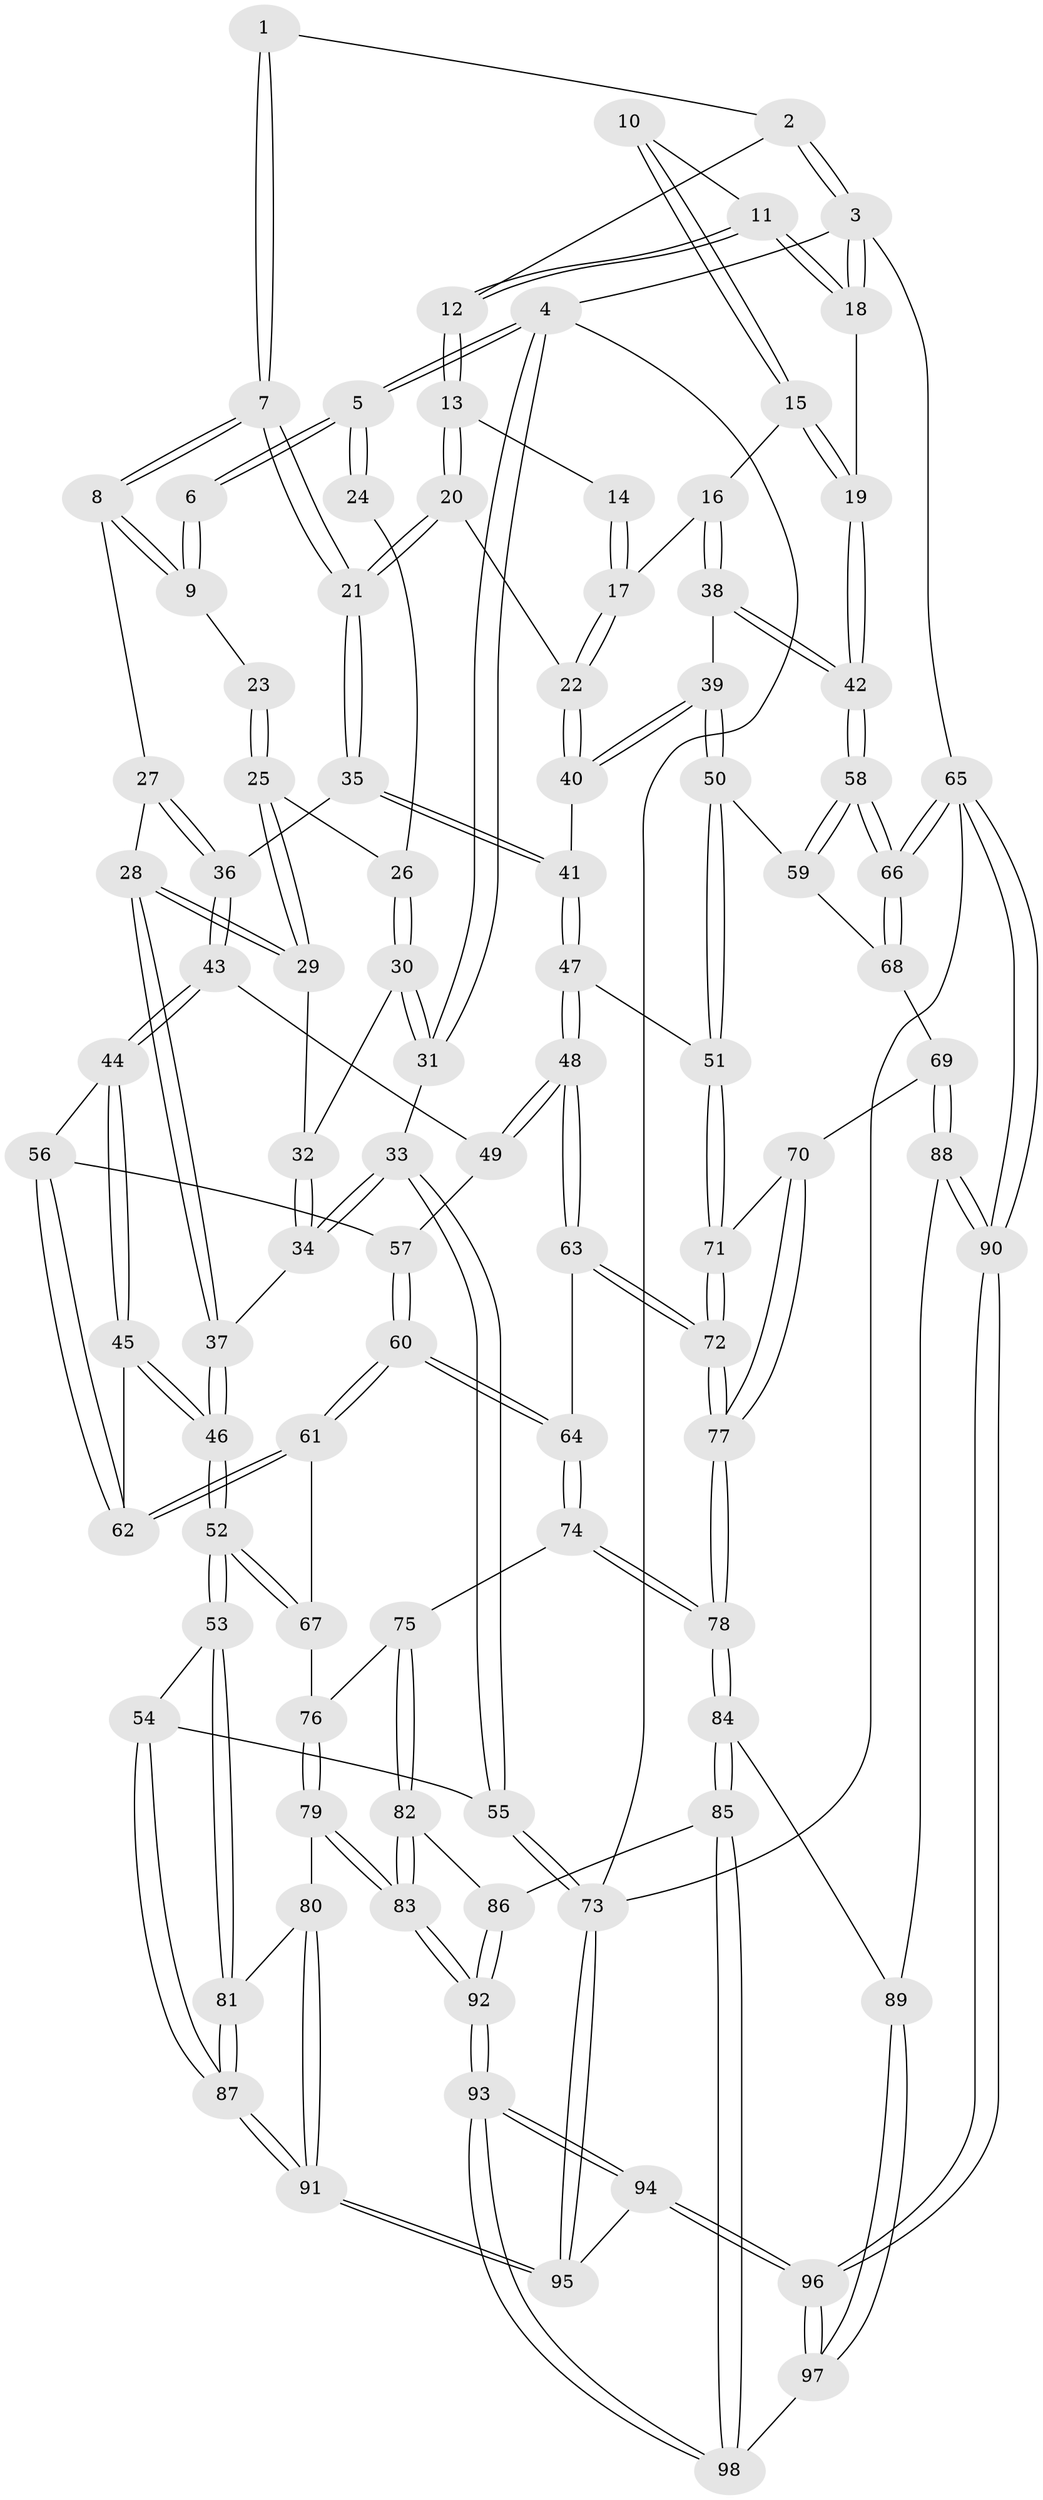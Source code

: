 // coarse degree distribution, {3: 0.12727272727272726, 4: 0.4727272727272727, 7: 0.01818181818181818, 6: 0.09090909090909091, 5: 0.2909090909090909}
// Generated by graph-tools (version 1.1) at 2025/52/02/27/25 19:52:37]
// undirected, 98 vertices, 242 edges
graph export_dot {
graph [start="1"]
  node [color=gray90,style=filled];
  1 [pos="+0.5070208372496655+0"];
  2 [pos="+0.6240345018022991+0"];
  3 [pos="+1+0"];
  4 [pos="+0+0"];
  5 [pos="+0+0"];
  6 [pos="+0.42546532373050877+0"];
  7 [pos="+0.5127876917314657+0.2673588056912793"];
  8 [pos="+0.35744511039889615+0.12057325160580616"];
  9 [pos="+0.33882862104153955+0.03049653435980094"];
  10 [pos="+0.9106492071639107+0.09955079424277395"];
  11 [pos="+0.9163716324900357+0.027703453500222377"];
  12 [pos="+0.6404437111303172+0"];
  13 [pos="+0.6552985754926809+0"];
  14 [pos="+0.8371163752575276+0.08285667875126766"];
  15 [pos="+1+0.2020020595058247"];
  16 [pos="+0.9048684329156635+0.24788260618756905"];
  17 [pos="+0.8188383597369453+0.2596309373471331"];
  18 [pos="+1+0"];
  19 [pos="+1+0.20958212307606033"];
  20 [pos="+0.6712506411427281+0.18737572859632629"];
  21 [pos="+0.5412690466455492+0.32007163107909015"];
  22 [pos="+0.8142776170403534+0.26197725785603254"];
  23 [pos="+0.2767291862024593+0.06965144257665298"];
  24 [pos="+0.08260262078616686+0.0735511027920081"];
  25 [pos="+0.20855425157805588+0.16188109834428147"];
  26 [pos="+0.08946896931407113+0.16331481084333177"];
  27 [pos="+0.32056562421954266+0.2692665589236827"];
  28 [pos="+0.24000827063906996+0.329598334735211"];
  29 [pos="+0.21137063649794727+0.2747499899137755"];
  30 [pos="+0.07925493926495411+0.18204726327212126"];
  31 [pos="+0+0.07972994939631822"];
  32 [pos="+0.07886578758705434+0.21293469832497688"];
  33 [pos="+0+0.3985811474383419"];
  34 [pos="+0.008782627193400026+0.3254011252527184"];
  35 [pos="+0.5389479428336625+0.3294826281316139"];
  36 [pos="+0.5323992603653824+0.3340890008399448"];
  37 [pos="+0.2288553667736059+0.37166844612824723"];
  38 [pos="+0.9099640027925269+0.41798952786796545"];
  39 [pos="+0.8401448622364478+0.4406267231114866"];
  40 [pos="+0.8090052346548929+0.28789150616905823"];
  41 [pos="+0.6458556512205677+0.4028737732850385"];
  42 [pos="+1+0.3726825333472535"];
  43 [pos="+0.5074977645941555+0.3696541858304611"];
  44 [pos="+0.28176787742312076+0.44912148000548857"];
  45 [pos="+0.25075502557382295+0.4541171103497488"];
  46 [pos="+0.2506411292253157+0.45410036441697527"];
  47 [pos="+0.6836610644488998+0.46150549859859324"];
  48 [pos="+0.5982805760254833+0.5803503316326276"];
  49 [pos="+0.5030680807779631+0.42741365571501094"];
  50 [pos="+0.8117688569278527+0.4929988147216003"];
  51 [pos="+0.7971702615532613+0.49923166458698487"];
  52 [pos="+0.16939054781138807+0.5624616671684578"];
  53 [pos="+0.12808260813246217+0.6006654129751504"];
  54 [pos="+0.09688751095481563+0.6096668120769313"];
  55 [pos="+0+0.5807478149340125"];
  56 [pos="+0.4506906656367202+0.5178132634886935"];
  57 [pos="+0.4639542074920948+0.5174308570776055"];
  58 [pos="+1+0.5721172808050127"];
  59 [pos="+0.8954150182767359+0.547231451350184"];
  60 [pos="+0.49497657638322545+0.610312309453939"];
  61 [pos="+0.3841309695729054+0.5983439248768624"];
  62 [pos="+0.36999742552687553+0.5635668960834639"];
  63 [pos="+0.5960065195437597+0.5888805418763873"];
  64 [pos="+0.5001983522616886+0.6153592109666232"];
  65 [pos="+1+1"];
  66 [pos="+1+0.6864744625330235"];
  67 [pos="+0.35946897306026165+0.6385237415325992"];
  68 [pos="+0.883924065849717+0.7077963909538423"];
  69 [pos="+0.8738523958149552+0.7127335590821545"];
  70 [pos="+0.7910491721521921+0.6467303349254289"];
  71 [pos="+0.7753743106402167+0.576301220240991"];
  72 [pos="+0.6383388765628134+0.6346850886562982"];
  73 [pos="+0+1"];
  74 [pos="+0.4811315071463731+0.6966289223771791"];
  75 [pos="+0.47132630781974094+0.7086999122420792"];
  76 [pos="+0.36169249858362035+0.6683344187788776"];
  77 [pos="+0.6637119635785576+0.7407157242206522"];
  78 [pos="+0.6627670930341606+0.7464910474732724"];
  79 [pos="+0.29842111989430303+0.735947652020129"];
  80 [pos="+0.27923944691899777+0.7338996722844707"];
  81 [pos="+0.2644521647092618+0.7239218984983422"];
  82 [pos="+0.4713147604683087+0.7087526722358105"];
  83 [pos="+0.3946731335144238+0.8211397760572686"];
  84 [pos="+0.6689804522154567+0.7806818066178889"];
  85 [pos="+0.6326015387486651+0.8311173386512506"];
  86 [pos="+0.5304240565035772+0.7875728800392789"];
  87 [pos="+0.13152376070534474+0.8604743127737602"];
  88 [pos="+0.834767220950027+0.7981026473633874"];
  89 [pos="+0.7681490917926461+0.804583187239501"];
  90 [pos="+1+1"];
  91 [pos="+0.1375802166846064+1"];
  92 [pos="+0.4049344394131341+0.8998135203257539"];
  93 [pos="+0.4038193826008155+1"];
  94 [pos="+0.3993257443569153+1"];
  95 [pos="+0.1261777848003698+1"];
  96 [pos="+1+1"];
  97 [pos="+0.7562712648970112+0.9503650833627891"];
  98 [pos="+0.6108364694161224+0.9023188229387442"];
  1 -- 2;
  1 -- 7;
  1 -- 7;
  2 -- 3;
  2 -- 3;
  2 -- 12;
  3 -- 4;
  3 -- 18;
  3 -- 18;
  3 -- 65;
  4 -- 5;
  4 -- 5;
  4 -- 31;
  4 -- 31;
  4 -- 73;
  5 -- 6;
  5 -- 6;
  5 -- 24;
  5 -- 24;
  6 -- 9;
  6 -- 9;
  7 -- 8;
  7 -- 8;
  7 -- 21;
  7 -- 21;
  8 -- 9;
  8 -- 9;
  8 -- 27;
  9 -- 23;
  10 -- 11;
  10 -- 15;
  10 -- 15;
  11 -- 12;
  11 -- 12;
  11 -- 18;
  11 -- 18;
  12 -- 13;
  12 -- 13;
  13 -- 14;
  13 -- 20;
  13 -- 20;
  14 -- 17;
  14 -- 17;
  15 -- 16;
  15 -- 19;
  15 -- 19;
  16 -- 17;
  16 -- 38;
  16 -- 38;
  17 -- 22;
  17 -- 22;
  18 -- 19;
  19 -- 42;
  19 -- 42;
  20 -- 21;
  20 -- 21;
  20 -- 22;
  21 -- 35;
  21 -- 35;
  22 -- 40;
  22 -- 40;
  23 -- 25;
  23 -- 25;
  24 -- 26;
  25 -- 26;
  25 -- 29;
  25 -- 29;
  26 -- 30;
  26 -- 30;
  27 -- 28;
  27 -- 36;
  27 -- 36;
  28 -- 29;
  28 -- 29;
  28 -- 37;
  28 -- 37;
  29 -- 32;
  30 -- 31;
  30 -- 31;
  30 -- 32;
  31 -- 33;
  32 -- 34;
  32 -- 34;
  33 -- 34;
  33 -- 34;
  33 -- 55;
  33 -- 55;
  34 -- 37;
  35 -- 36;
  35 -- 41;
  35 -- 41;
  36 -- 43;
  36 -- 43;
  37 -- 46;
  37 -- 46;
  38 -- 39;
  38 -- 42;
  38 -- 42;
  39 -- 40;
  39 -- 40;
  39 -- 50;
  39 -- 50;
  40 -- 41;
  41 -- 47;
  41 -- 47;
  42 -- 58;
  42 -- 58;
  43 -- 44;
  43 -- 44;
  43 -- 49;
  44 -- 45;
  44 -- 45;
  44 -- 56;
  45 -- 46;
  45 -- 46;
  45 -- 62;
  46 -- 52;
  46 -- 52;
  47 -- 48;
  47 -- 48;
  47 -- 51;
  48 -- 49;
  48 -- 49;
  48 -- 63;
  48 -- 63;
  49 -- 57;
  50 -- 51;
  50 -- 51;
  50 -- 59;
  51 -- 71;
  51 -- 71;
  52 -- 53;
  52 -- 53;
  52 -- 67;
  52 -- 67;
  53 -- 54;
  53 -- 81;
  53 -- 81;
  54 -- 55;
  54 -- 87;
  54 -- 87;
  55 -- 73;
  55 -- 73;
  56 -- 57;
  56 -- 62;
  56 -- 62;
  57 -- 60;
  57 -- 60;
  58 -- 59;
  58 -- 59;
  58 -- 66;
  58 -- 66;
  59 -- 68;
  60 -- 61;
  60 -- 61;
  60 -- 64;
  60 -- 64;
  61 -- 62;
  61 -- 62;
  61 -- 67;
  63 -- 64;
  63 -- 72;
  63 -- 72;
  64 -- 74;
  64 -- 74;
  65 -- 66;
  65 -- 66;
  65 -- 90;
  65 -- 90;
  65 -- 73;
  66 -- 68;
  66 -- 68;
  67 -- 76;
  68 -- 69;
  69 -- 70;
  69 -- 88;
  69 -- 88;
  70 -- 71;
  70 -- 77;
  70 -- 77;
  71 -- 72;
  71 -- 72;
  72 -- 77;
  72 -- 77;
  73 -- 95;
  73 -- 95;
  74 -- 75;
  74 -- 78;
  74 -- 78;
  75 -- 76;
  75 -- 82;
  75 -- 82;
  76 -- 79;
  76 -- 79;
  77 -- 78;
  77 -- 78;
  78 -- 84;
  78 -- 84;
  79 -- 80;
  79 -- 83;
  79 -- 83;
  80 -- 81;
  80 -- 91;
  80 -- 91;
  81 -- 87;
  81 -- 87;
  82 -- 83;
  82 -- 83;
  82 -- 86;
  83 -- 92;
  83 -- 92;
  84 -- 85;
  84 -- 85;
  84 -- 89;
  85 -- 86;
  85 -- 98;
  85 -- 98;
  86 -- 92;
  86 -- 92;
  87 -- 91;
  87 -- 91;
  88 -- 89;
  88 -- 90;
  88 -- 90;
  89 -- 97;
  89 -- 97;
  90 -- 96;
  90 -- 96;
  91 -- 95;
  91 -- 95;
  92 -- 93;
  92 -- 93;
  93 -- 94;
  93 -- 94;
  93 -- 98;
  93 -- 98;
  94 -- 95;
  94 -- 96;
  94 -- 96;
  96 -- 97;
  96 -- 97;
  97 -- 98;
}
